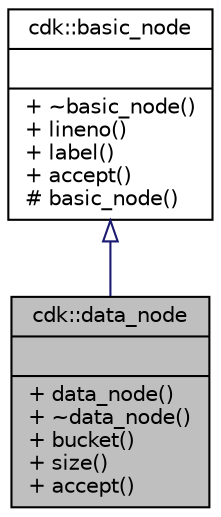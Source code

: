 digraph "cdk::data_node"
{
  edge [fontname="Helvetica",fontsize="10",labelfontname="Helvetica",labelfontsize="10"];
  node [fontname="Helvetica",fontsize="10",shape=record];
  Node0 [label="{cdk::data_node\n||+ data_node()\l+ ~data_node()\l+ bucket()\l+ size()\l+ accept()\l}",height=0.2,width=0.4,color="black", fillcolor="grey75", style="filled", fontcolor="black"];
  Node1 -> Node0 [dir="back",color="midnightblue",fontsize="10",style="solid",arrowtail="onormal"];
  Node1 [label="{cdk::basic_node\n||+ ~basic_node()\l+ lineno()\l+ label()\l+ accept()\l# basic_node()\l}",height=0.2,width=0.4,color="black", fillcolor="white", style="filled",URL="$classcdk_1_1basic__node.html"];
}
